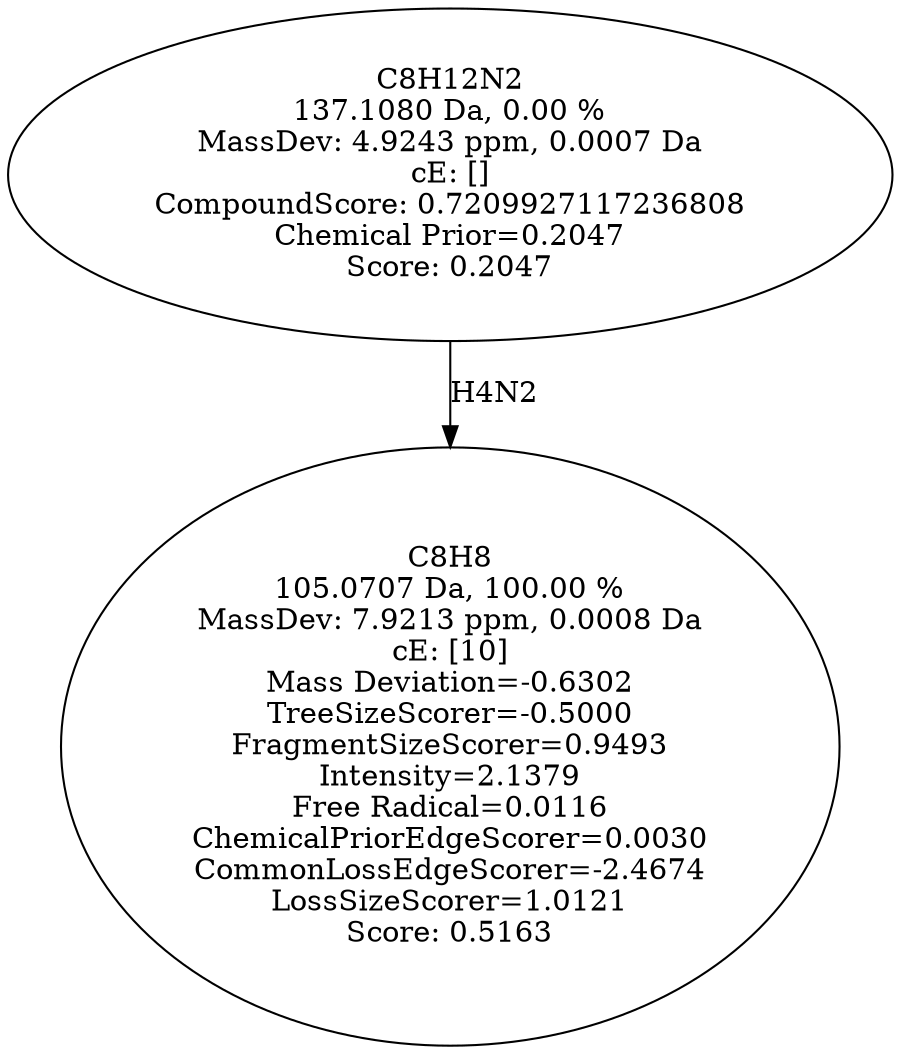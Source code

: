 strict digraph {
v1 [label="C8H8\n105.0707 Da, 100.00 %\nMassDev: 7.9213 ppm, 0.0008 Da\ncE: [10]\nMass Deviation=-0.6302\nTreeSizeScorer=-0.5000\nFragmentSizeScorer=0.9493\nIntensity=2.1379\nFree Radical=0.0116\nChemicalPriorEdgeScorer=0.0030\nCommonLossEdgeScorer=-2.4674\nLossSizeScorer=1.0121\nScore: 0.5163"];
v2 [label="C8H12N2\n137.1080 Da, 0.00 %\nMassDev: 4.9243 ppm, 0.0007 Da\ncE: []\nCompoundScore: 0.7209927117236808\nChemical Prior=0.2047\nScore: 0.2047"];
v2 -> v1 [label="H4N2"];
}
